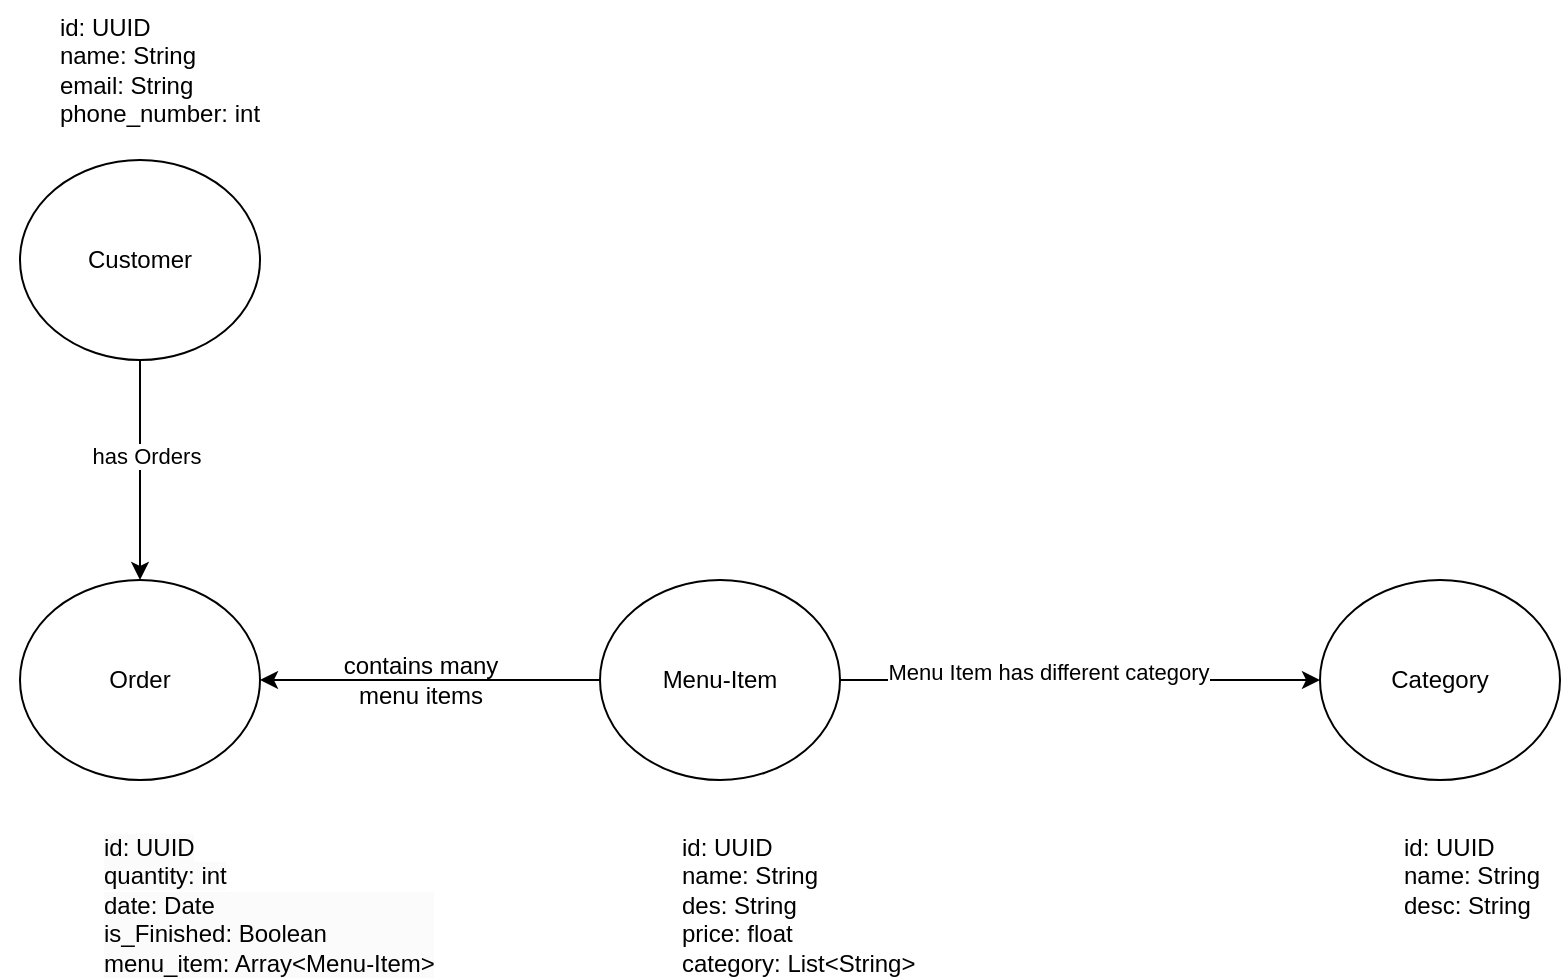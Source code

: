<mxfile version="24.6.4" type="device">
  <diagram name="Seite-1" id="cBw5K6a6HzLtbjxsEIRC">
    <mxGraphModel dx="947" dy="1013" grid="1" gridSize="10" guides="1" tooltips="1" connect="1" arrows="1" fold="1" page="1" pageScale="1" pageWidth="827" pageHeight="1169" math="0" shadow="0">
      <root>
        <mxCell id="0" />
        <mxCell id="1" parent="0" />
        <mxCell id="L3rGUpWFKfzJzhbfr0cf-1" value="Customer" style="ellipse;whiteSpace=wrap;html=1;" parent="1" vertex="1">
          <mxGeometry x="40" y="300" width="120" height="100" as="geometry" />
        </mxCell>
        <mxCell id="L3rGUpWFKfzJzhbfr0cf-2" value="Order" style="ellipse;whiteSpace=wrap;html=1;" parent="1" vertex="1">
          <mxGeometry x="40" y="510" width="120" height="100" as="geometry" />
        </mxCell>
        <mxCell id="L3rGUpWFKfzJzhbfr0cf-3" value="Menu-Item" style="ellipse;whiteSpace=wrap;html=1;" parent="1" vertex="1">
          <mxGeometry x="330" y="510" width="120" height="100" as="geometry" />
        </mxCell>
        <mxCell id="L3rGUpWFKfzJzhbfr0cf-4" value="Category" style="ellipse;whiteSpace=wrap;html=1;" parent="1" vertex="1">
          <mxGeometry x="690" y="510" width="120" height="100" as="geometry" />
        </mxCell>
        <mxCell id="L3rGUpWFKfzJzhbfr0cf-5" value="" style="endArrow=classic;html=1;rounded=0;exitX=0.5;exitY=1;exitDx=0;exitDy=0;" parent="1" source="L3rGUpWFKfzJzhbfr0cf-1" target="L3rGUpWFKfzJzhbfr0cf-2" edge="1">
          <mxGeometry width="50" height="50" relative="1" as="geometry">
            <mxPoint x="210" y="490" as="sourcePoint" />
            <mxPoint x="260" y="440" as="targetPoint" />
          </mxGeometry>
        </mxCell>
        <mxCell id="L3rGUpWFKfzJzhbfr0cf-6" value="has Orders" style="edgeLabel;html=1;align=center;verticalAlign=middle;resizable=0;points=[];" parent="L3rGUpWFKfzJzhbfr0cf-5" vertex="1" connectable="0">
          <mxGeometry x="-0.133" y="3" relative="1" as="geometry">
            <mxPoint as="offset" />
          </mxGeometry>
        </mxCell>
        <mxCell id="L3rGUpWFKfzJzhbfr0cf-7" value="" style="endArrow=classic;html=1;rounded=0;entryX=1;entryY=0.5;entryDx=0;entryDy=0;exitX=0;exitY=0.5;exitDx=0;exitDy=0;" parent="1" source="L3rGUpWFKfzJzhbfr0cf-3" target="L3rGUpWFKfzJzhbfr0cf-2" edge="1">
          <mxGeometry width="50" height="50" relative="1" as="geometry">
            <mxPoint x="290" y="630" as="sourcePoint" />
            <mxPoint x="380" y="440" as="targetPoint" />
          </mxGeometry>
        </mxCell>
        <mxCell id="L3rGUpWFKfzJzhbfr0cf-8" value="" style="endArrow=classic;html=1;rounded=0;exitX=1;exitY=0.5;exitDx=0;exitDy=0;" parent="1" source="L3rGUpWFKfzJzhbfr0cf-3" target="L3rGUpWFKfzJzhbfr0cf-4" edge="1">
          <mxGeometry width="50" height="50" relative="1" as="geometry">
            <mxPoint x="450" y="490" as="sourcePoint" />
            <mxPoint x="500" y="440" as="targetPoint" />
          </mxGeometry>
        </mxCell>
        <mxCell id="L3rGUpWFKfzJzhbfr0cf-9" value="Menu Item has different category" style="edgeLabel;html=1;align=center;verticalAlign=middle;resizable=0;points=[];" parent="L3rGUpWFKfzJzhbfr0cf-8" vertex="1" connectable="0">
          <mxGeometry x="-0.136" y="4" relative="1" as="geometry">
            <mxPoint as="offset" />
          </mxGeometry>
        </mxCell>
        <mxCell id="L3rGUpWFKfzJzhbfr0cf-12" value="&lt;div&gt;&lt;span style=&quot;background-color: initial;&quot;&gt;contains many&lt;/span&gt;&lt;/div&gt;&lt;div&gt;menu items&lt;/div&gt;" style="text;html=1;align=center;verticalAlign=middle;resizable=0;points=[];autosize=1;strokeColor=none;fillColor=none;" parent="1" vertex="1">
          <mxGeometry x="190" y="540" width="100" height="40" as="geometry" />
        </mxCell>
        <mxCell id="L3rGUpWFKfzJzhbfr0cf-15" value="&lt;div style=&quot;text-align: left;&quot;&gt;&lt;span style=&quot;text-wrap: nowrap; background-color: initial;&quot;&gt;id: UUID&lt;/span&gt;&lt;/div&gt;&lt;div&gt;&lt;div style=&quot;text-align: left;&quot;&gt;&lt;span style=&quot;text-wrap: nowrap; background-color: initial;&quot;&gt;name: String&lt;/span&gt;&lt;/div&gt;&lt;div style=&quot;text-align: left; text-wrap: nowrap;&quot;&gt;email: String&lt;/div&gt;&lt;div style=&quot;text-align: left; text-wrap: nowrap;&quot;&gt;phone_number: int&lt;/div&gt;&lt;/div&gt;" style="text;html=1;align=center;verticalAlign=middle;whiteSpace=wrap;rounded=0;" parent="1" vertex="1">
          <mxGeometry x="30" y="220" width="160" height="70" as="geometry" />
        </mxCell>
        <mxCell id="L3rGUpWFKfzJzhbfr0cf-16" value="&lt;span style=&quot;color: rgb(0, 0, 0); font-family: Helvetica; font-size: 12px; font-style: normal; font-variant-ligatures: normal; font-variant-caps: normal; font-weight: 400; letter-spacing: normal; orphans: 2; text-align: left; text-indent: 0px; text-transform: none; widows: 2; word-spacing: 0px; -webkit-text-stroke-width: 0px; white-space: nowrap; background-color: rgb(251, 251, 251); text-decoration-thickness: initial; text-decoration-style: initial; text-decoration-color: initial; display: inline !important; float: none;&quot;&gt;id: UUID&lt;/span&gt;&lt;div&gt;&lt;span style=&quot;color: rgb(0, 0, 0); font-family: Helvetica; font-size: 12px; font-style: normal; font-variant-ligatures: normal; font-variant-caps: normal; font-weight: 400; letter-spacing: normal; orphans: 2; text-align: left; text-indent: 0px; text-transform: none; widows: 2; word-spacing: 0px; -webkit-text-stroke-width: 0px; white-space: nowrap; background-color: rgb(251, 251, 251); text-decoration-thickness: initial; text-decoration-style: initial; text-decoration-color: initial; display: inline !important; float: none;&quot;&gt;quantity: int&lt;/span&gt;&lt;br style=&quot;forced-color-adjust: none; color: rgb(0, 0, 0); font-family: Helvetica; font-size: 12px; font-style: normal; font-variant-ligatures: normal; font-variant-caps: normal; font-weight: 400; letter-spacing: normal; orphans: 2; text-align: left; text-indent: 0px; text-transform: none; widows: 2; word-spacing: 0px; -webkit-text-stroke-width: 0px; white-space: nowrap; background-color: rgb(251, 251, 251); text-decoration-thickness: initial; text-decoration-style: initial; text-decoration-color: initial;&quot;&gt;&lt;div style=&quot;forced-color-adjust: none; color: rgb(0, 0, 0); font-family: Helvetica; font-size: 12px; font-style: normal; font-variant-ligatures: normal; font-variant-caps: normal; font-weight: 400; letter-spacing: normal; orphans: 2; text-align: left; text-indent: 0px; text-transform: none; widows: 2; word-spacing: 0px; -webkit-text-stroke-width: 0px; white-space: nowrap; background-color: rgb(251, 251, 251); text-decoration-thickness: initial; text-decoration-style: initial; text-decoration-color: initial;&quot;&gt;&lt;span style=&quot;forced-color-adjust: none; background-color: initial;&quot;&gt;date: Date&lt;/span&gt;&lt;/div&gt;&lt;/div&gt;&lt;div style=&quot;forced-color-adjust: none; color: rgb(0, 0, 0); font-family: Helvetica; font-size: 12px; font-style: normal; font-variant-ligatures: normal; font-variant-caps: normal; font-weight: 400; letter-spacing: normal; orphans: 2; text-align: left; text-indent: 0px; text-transform: none; widows: 2; word-spacing: 0px; -webkit-text-stroke-width: 0px; white-space: nowrap; background-color: rgb(251, 251, 251); text-decoration-thickness: initial; text-decoration-style: initial; text-decoration-color: initial;&quot;&gt;&lt;span style=&quot;forced-color-adjust: none; background-color: initial;&quot;&gt;is_Finished: Boolean&lt;/span&gt;&lt;/div&gt;&lt;div style=&quot;forced-color-adjust: none; color: rgb(0, 0, 0); font-family: Helvetica; font-size: 12px; font-style: normal; font-variant-ligatures: normal; font-variant-caps: normal; font-weight: 400; letter-spacing: normal; orphans: 2; text-align: left; text-indent: 0px; text-transform: none; widows: 2; word-spacing: 0px; -webkit-text-stroke-width: 0px; white-space: nowrap; background-color: rgb(251, 251, 251); text-decoration-thickness: initial; text-decoration-style: initial; text-decoration-color: initial;&quot;&gt;&lt;span style=&quot;forced-color-adjust: none; background-color: initial;&quot;&gt;menu_item: Array&amp;lt;Menu-Item&amp;gt;&lt;/span&gt;&lt;/div&gt;" style="text;whiteSpace=wrap;html=1;" parent="1" vertex="1">
          <mxGeometry x="80" y="630" width="119" height="70" as="geometry" />
        </mxCell>
        <mxCell id="L3rGUpWFKfzJzhbfr0cf-17" value="&lt;span style=&quot;text-wrap: nowrap;&quot;&gt;id: UUID&lt;/span&gt;&lt;div&gt;&lt;span style=&quot;text-wrap: nowrap;&quot;&gt;name: String&lt;/span&gt;&lt;/div&gt;&lt;div&gt;&lt;span style=&quot;text-wrap: nowrap;&quot;&gt;des: String&lt;br&gt;&lt;/span&gt;&lt;div style=&quot;text-wrap: nowrap;&quot;&gt;&lt;span style=&quot;background-color: initial;&quot;&gt;price: float&lt;/span&gt;&lt;/div&gt;&lt;/div&gt;&lt;div style=&quot;text-wrap: nowrap;&quot;&gt;&lt;span style=&quot;background-color: initial;&quot;&gt;category: List&amp;lt;String&amp;gt;&lt;/span&gt;&lt;/div&gt;" style="text;whiteSpace=wrap;html=1;" parent="1" vertex="1">
          <mxGeometry x="369" y="630" width="90" height="70" as="geometry" />
        </mxCell>
        <mxCell id="L3rGUpWFKfzJzhbfr0cf-18" value="&lt;span style=&quot;text-wrap: nowrap;&quot;&gt;id: UUID&lt;/span&gt;&lt;div&gt;&lt;span style=&quot;text-wrap: nowrap;&quot;&gt;name: String&lt;/span&gt;&lt;div style=&quot;text-wrap: nowrap;&quot;&gt;desc: String&lt;/div&gt;&lt;/div&gt;" style="text;whiteSpace=wrap;html=1;" parent="1" vertex="1">
          <mxGeometry x="730" y="630" width="80" height="70" as="geometry" />
        </mxCell>
      </root>
    </mxGraphModel>
  </diagram>
</mxfile>
